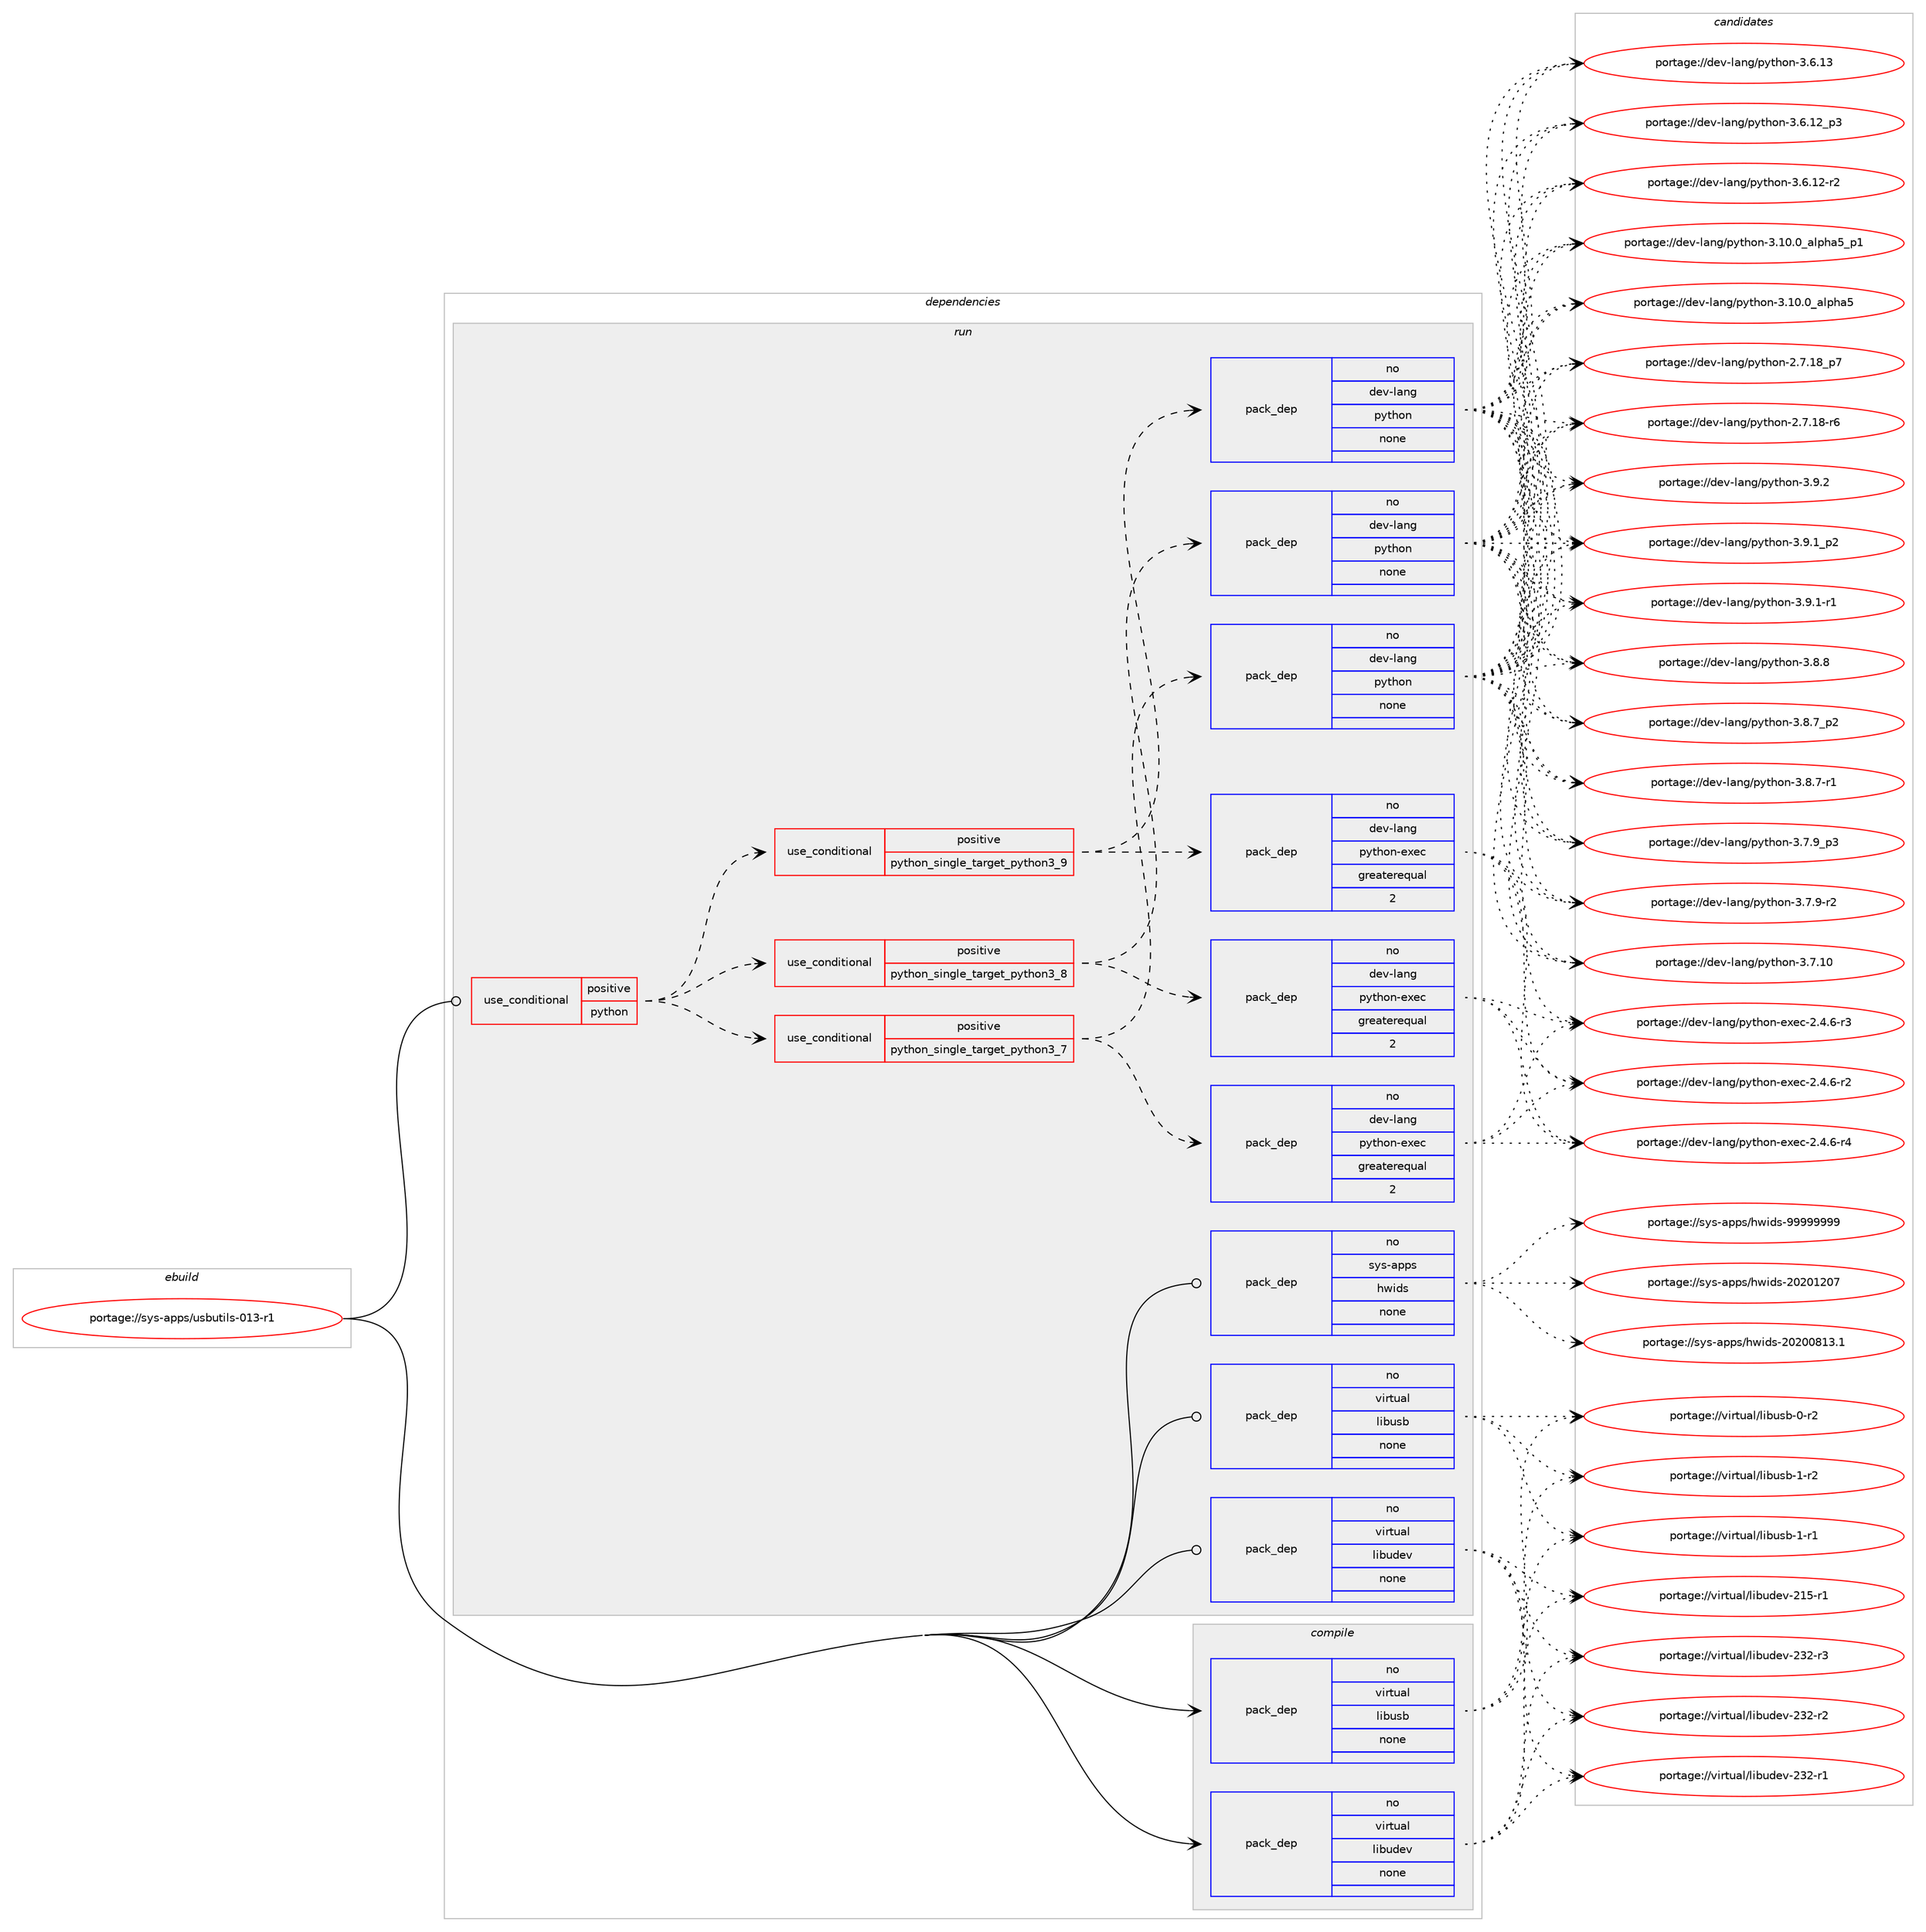 digraph prolog {

# *************
# Graph options
# *************

newrank=true;
concentrate=true;
compound=true;
graph [rankdir=LR,fontname=Helvetica,fontsize=10,ranksep=1.5];#, ranksep=2.5, nodesep=0.2];
edge  [arrowhead=vee];
node  [fontname=Helvetica,fontsize=10];

# **********
# The ebuild
# **********

subgraph cluster_leftcol {
color=gray;
rank=same;
label=<<i>ebuild</i>>;
id [label="portage://sys-apps/usbutils-013-r1", color=red, width=4, href="../sys-apps/usbutils-013-r1.svg"];
}

# ****************
# The dependencies
# ****************

subgraph cluster_midcol {
color=gray;
label=<<i>dependencies</i>>;
subgraph cluster_compile {
fillcolor="#eeeeee";
style=filled;
label=<<i>compile</i>>;
subgraph pack3900 {
dependency5041 [label=<<TABLE BORDER="0" CELLBORDER="1" CELLSPACING="0" CELLPADDING="4" WIDTH="220"><TR><TD ROWSPAN="6" CELLPADDING="30">pack_dep</TD></TR><TR><TD WIDTH="110">no</TD></TR><TR><TD>virtual</TD></TR><TR><TD>libudev</TD></TR><TR><TD>none</TD></TR><TR><TD></TD></TR></TABLE>>, shape=none, color=blue];
}
id:e -> dependency5041:w [weight=20,style="solid",arrowhead="vee"];
subgraph pack3901 {
dependency5042 [label=<<TABLE BORDER="0" CELLBORDER="1" CELLSPACING="0" CELLPADDING="4" WIDTH="220"><TR><TD ROWSPAN="6" CELLPADDING="30">pack_dep</TD></TR><TR><TD WIDTH="110">no</TD></TR><TR><TD>virtual</TD></TR><TR><TD>libusb</TD></TR><TR><TD>none</TD></TR><TR><TD></TD></TR></TABLE>>, shape=none, color=blue];
}
id:e -> dependency5042:w [weight=20,style="solid",arrowhead="vee"];
}
subgraph cluster_compileandrun {
fillcolor="#eeeeee";
style=filled;
label=<<i>compile and run</i>>;
}
subgraph cluster_run {
fillcolor="#eeeeee";
style=filled;
label=<<i>run</i>>;
subgraph cond1070 {
dependency5043 [label=<<TABLE BORDER="0" CELLBORDER="1" CELLSPACING="0" CELLPADDING="4"><TR><TD ROWSPAN="3" CELLPADDING="10">use_conditional</TD></TR><TR><TD>positive</TD></TR><TR><TD>python</TD></TR></TABLE>>, shape=none, color=red];
subgraph cond1071 {
dependency5044 [label=<<TABLE BORDER="0" CELLBORDER="1" CELLSPACING="0" CELLPADDING="4"><TR><TD ROWSPAN="3" CELLPADDING="10">use_conditional</TD></TR><TR><TD>positive</TD></TR><TR><TD>python_single_target_python3_7</TD></TR></TABLE>>, shape=none, color=red];
subgraph pack3902 {
dependency5045 [label=<<TABLE BORDER="0" CELLBORDER="1" CELLSPACING="0" CELLPADDING="4" WIDTH="220"><TR><TD ROWSPAN="6" CELLPADDING="30">pack_dep</TD></TR><TR><TD WIDTH="110">no</TD></TR><TR><TD>dev-lang</TD></TR><TR><TD>python</TD></TR><TR><TD>none</TD></TR><TR><TD></TD></TR></TABLE>>, shape=none, color=blue];
}
dependency5044:e -> dependency5045:w [weight=20,style="dashed",arrowhead="vee"];
subgraph pack3903 {
dependency5046 [label=<<TABLE BORDER="0" CELLBORDER="1" CELLSPACING="0" CELLPADDING="4" WIDTH="220"><TR><TD ROWSPAN="6" CELLPADDING="30">pack_dep</TD></TR><TR><TD WIDTH="110">no</TD></TR><TR><TD>dev-lang</TD></TR><TR><TD>python-exec</TD></TR><TR><TD>greaterequal</TD></TR><TR><TD>2</TD></TR></TABLE>>, shape=none, color=blue];
}
dependency5044:e -> dependency5046:w [weight=20,style="dashed",arrowhead="vee"];
}
dependency5043:e -> dependency5044:w [weight=20,style="dashed",arrowhead="vee"];
subgraph cond1072 {
dependency5047 [label=<<TABLE BORDER="0" CELLBORDER="1" CELLSPACING="0" CELLPADDING="4"><TR><TD ROWSPAN="3" CELLPADDING="10">use_conditional</TD></TR><TR><TD>positive</TD></TR><TR><TD>python_single_target_python3_8</TD></TR></TABLE>>, shape=none, color=red];
subgraph pack3904 {
dependency5048 [label=<<TABLE BORDER="0" CELLBORDER="1" CELLSPACING="0" CELLPADDING="4" WIDTH="220"><TR><TD ROWSPAN="6" CELLPADDING="30">pack_dep</TD></TR><TR><TD WIDTH="110">no</TD></TR><TR><TD>dev-lang</TD></TR><TR><TD>python</TD></TR><TR><TD>none</TD></TR><TR><TD></TD></TR></TABLE>>, shape=none, color=blue];
}
dependency5047:e -> dependency5048:w [weight=20,style="dashed",arrowhead="vee"];
subgraph pack3905 {
dependency5049 [label=<<TABLE BORDER="0" CELLBORDER="1" CELLSPACING="0" CELLPADDING="4" WIDTH="220"><TR><TD ROWSPAN="6" CELLPADDING="30">pack_dep</TD></TR><TR><TD WIDTH="110">no</TD></TR><TR><TD>dev-lang</TD></TR><TR><TD>python-exec</TD></TR><TR><TD>greaterequal</TD></TR><TR><TD>2</TD></TR></TABLE>>, shape=none, color=blue];
}
dependency5047:e -> dependency5049:w [weight=20,style="dashed",arrowhead="vee"];
}
dependency5043:e -> dependency5047:w [weight=20,style="dashed",arrowhead="vee"];
subgraph cond1073 {
dependency5050 [label=<<TABLE BORDER="0" CELLBORDER="1" CELLSPACING="0" CELLPADDING="4"><TR><TD ROWSPAN="3" CELLPADDING="10">use_conditional</TD></TR><TR><TD>positive</TD></TR><TR><TD>python_single_target_python3_9</TD></TR></TABLE>>, shape=none, color=red];
subgraph pack3906 {
dependency5051 [label=<<TABLE BORDER="0" CELLBORDER="1" CELLSPACING="0" CELLPADDING="4" WIDTH="220"><TR><TD ROWSPAN="6" CELLPADDING="30">pack_dep</TD></TR><TR><TD WIDTH="110">no</TD></TR><TR><TD>dev-lang</TD></TR><TR><TD>python</TD></TR><TR><TD>none</TD></TR><TR><TD></TD></TR></TABLE>>, shape=none, color=blue];
}
dependency5050:e -> dependency5051:w [weight=20,style="dashed",arrowhead="vee"];
subgraph pack3907 {
dependency5052 [label=<<TABLE BORDER="0" CELLBORDER="1" CELLSPACING="0" CELLPADDING="4" WIDTH="220"><TR><TD ROWSPAN="6" CELLPADDING="30">pack_dep</TD></TR><TR><TD WIDTH="110">no</TD></TR><TR><TD>dev-lang</TD></TR><TR><TD>python-exec</TD></TR><TR><TD>greaterequal</TD></TR><TR><TD>2</TD></TR></TABLE>>, shape=none, color=blue];
}
dependency5050:e -> dependency5052:w [weight=20,style="dashed",arrowhead="vee"];
}
dependency5043:e -> dependency5050:w [weight=20,style="dashed",arrowhead="vee"];
}
id:e -> dependency5043:w [weight=20,style="solid",arrowhead="odot"];
subgraph pack3908 {
dependency5053 [label=<<TABLE BORDER="0" CELLBORDER="1" CELLSPACING="0" CELLPADDING="4" WIDTH="220"><TR><TD ROWSPAN="6" CELLPADDING="30">pack_dep</TD></TR><TR><TD WIDTH="110">no</TD></TR><TR><TD>sys-apps</TD></TR><TR><TD>hwids</TD></TR><TR><TD>none</TD></TR><TR><TD></TD></TR></TABLE>>, shape=none, color=blue];
}
id:e -> dependency5053:w [weight=20,style="solid",arrowhead="odot"];
subgraph pack3909 {
dependency5054 [label=<<TABLE BORDER="0" CELLBORDER="1" CELLSPACING="0" CELLPADDING="4" WIDTH="220"><TR><TD ROWSPAN="6" CELLPADDING="30">pack_dep</TD></TR><TR><TD WIDTH="110">no</TD></TR><TR><TD>virtual</TD></TR><TR><TD>libudev</TD></TR><TR><TD>none</TD></TR><TR><TD></TD></TR></TABLE>>, shape=none, color=blue];
}
id:e -> dependency5054:w [weight=20,style="solid",arrowhead="odot"];
subgraph pack3910 {
dependency5055 [label=<<TABLE BORDER="0" CELLBORDER="1" CELLSPACING="0" CELLPADDING="4" WIDTH="220"><TR><TD ROWSPAN="6" CELLPADDING="30">pack_dep</TD></TR><TR><TD WIDTH="110">no</TD></TR><TR><TD>virtual</TD></TR><TR><TD>libusb</TD></TR><TR><TD>none</TD></TR><TR><TD></TD></TR></TABLE>>, shape=none, color=blue];
}
id:e -> dependency5055:w [weight=20,style="solid",arrowhead="odot"];
}
}

# **************
# The candidates
# **************

subgraph cluster_choices {
rank=same;
color=gray;
label=<<i>candidates</i>>;

subgraph choice3900 {
color=black;
nodesep=1;
choice118105114116117971084710810598117100101118455051504511451 [label="portage://virtual/libudev-232-r3", color=red, width=4,href="../virtual/libudev-232-r3.svg"];
choice118105114116117971084710810598117100101118455051504511450 [label="portage://virtual/libudev-232-r2", color=red, width=4,href="../virtual/libudev-232-r2.svg"];
choice118105114116117971084710810598117100101118455051504511449 [label="portage://virtual/libudev-232-r1", color=red, width=4,href="../virtual/libudev-232-r1.svg"];
choice118105114116117971084710810598117100101118455049534511449 [label="portage://virtual/libudev-215-r1", color=red, width=4,href="../virtual/libudev-215-r1.svg"];
dependency5041:e -> choice118105114116117971084710810598117100101118455051504511451:w [style=dotted,weight="100"];
dependency5041:e -> choice118105114116117971084710810598117100101118455051504511450:w [style=dotted,weight="100"];
dependency5041:e -> choice118105114116117971084710810598117100101118455051504511449:w [style=dotted,weight="100"];
dependency5041:e -> choice118105114116117971084710810598117100101118455049534511449:w [style=dotted,weight="100"];
}
subgraph choice3901 {
color=black;
nodesep=1;
choice1181051141161179710847108105981171159845494511450 [label="portage://virtual/libusb-1-r2", color=red, width=4,href="../virtual/libusb-1-r2.svg"];
choice1181051141161179710847108105981171159845494511449 [label="portage://virtual/libusb-1-r1", color=red, width=4,href="../virtual/libusb-1-r1.svg"];
choice1181051141161179710847108105981171159845484511450 [label="portage://virtual/libusb-0-r2", color=red, width=4,href="../virtual/libusb-0-r2.svg"];
dependency5042:e -> choice1181051141161179710847108105981171159845494511450:w [style=dotted,weight="100"];
dependency5042:e -> choice1181051141161179710847108105981171159845494511449:w [style=dotted,weight="100"];
dependency5042:e -> choice1181051141161179710847108105981171159845484511450:w [style=dotted,weight="100"];
}
subgraph choice3902 {
color=black;
nodesep=1;
choice100101118451089711010347112121116104111110455146574650 [label="portage://dev-lang/python-3.9.2", color=red, width=4,href="../dev-lang/python-3.9.2.svg"];
choice1001011184510897110103471121211161041111104551465746499511250 [label="portage://dev-lang/python-3.9.1_p2", color=red, width=4,href="../dev-lang/python-3.9.1_p2.svg"];
choice1001011184510897110103471121211161041111104551465746494511449 [label="portage://dev-lang/python-3.9.1-r1", color=red, width=4,href="../dev-lang/python-3.9.1-r1.svg"];
choice100101118451089711010347112121116104111110455146564656 [label="portage://dev-lang/python-3.8.8", color=red, width=4,href="../dev-lang/python-3.8.8.svg"];
choice1001011184510897110103471121211161041111104551465646559511250 [label="portage://dev-lang/python-3.8.7_p2", color=red, width=4,href="../dev-lang/python-3.8.7_p2.svg"];
choice1001011184510897110103471121211161041111104551465646554511449 [label="portage://dev-lang/python-3.8.7-r1", color=red, width=4,href="../dev-lang/python-3.8.7-r1.svg"];
choice1001011184510897110103471121211161041111104551465546579511251 [label="portage://dev-lang/python-3.7.9_p3", color=red, width=4,href="../dev-lang/python-3.7.9_p3.svg"];
choice1001011184510897110103471121211161041111104551465546574511450 [label="portage://dev-lang/python-3.7.9-r2", color=red, width=4,href="../dev-lang/python-3.7.9-r2.svg"];
choice10010111845108971101034711212111610411111045514655464948 [label="portage://dev-lang/python-3.7.10", color=red, width=4,href="../dev-lang/python-3.7.10.svg"];
choice10010111845108971101034711212111610411111045514654464951 [label="portage://dev-lang/python-3.6.13", color=red, width=4,href="../dev-lang/python-3.6.13.svg"];
choice100101118451089711010347112121116104111110455146544649509511251 [label="portage://dev-lang/python-3.6.12_p3", color=red, width=4,href="../dev-lang/python-3.6.12_p3.svg"];
choice100101118451089711010347112121116104111110455146544649504511450 [label="portage://dev-lang/python-3.6.12-r2", color=red, width=4,href="../dev-lang/python-3.6.12-r2.svg"];
choice10010111845108971101034711212111610411111045514649484648959710811210497539511249 [label="portage://dev-lang/python-3.10.0_alpha5_p1", color=red, width=4,href="../dev-lang/python-3.10.0_alpha5_p1.svg"];
choice1001011184510897110103471121211161041111104551464948464895971081121049753 [label="portage://dev-lang/python-3.10.0_alpha5", color=red, width=4,href="../dev-lang/python-3.10.0_alpha5.svg"];
choice100101118451089711010347112121116104111110455046554649569511255 [label="portage://dev-lang/python-2.7.18_p7", color=red, width=4,href="../dev-lang/python-2.7.18_p7.svg"];
choice100101118451089711010347112121116104111110455046554649564511454 [label="portage://dev-lang/python-2.7.18-r6", color=red, width=4,href="../dev-lang/python-2.7.18-r6.svg"];
dependency5045:e -> choice100101118451089711010347112121116104111110455146574650:w [style=dotted,weight="100"];
dependency5045:e -> choice1001011184510897110103471121211161041111104551465746499511250:w [style=dotted,weight="100"];
dependency5045:e -> choice1001011184510897110103471121211161041111104551465746494511449:w [style=dotted,weight="100"];
dependency5045:e -> choice100101118451089711010347112121116104111110455146564656:w [style=dotted,weight="100"];
dependency5045:e -> choice1001011184510897110103471121211161041111104551465646559511250:w [style=dotted,weight="100"];
dependency5045:e -> choice1001011184510897110103471121211161041111104551465646554511449:w [style=dotted,weight="100"];
dependency5045:e -> choice1001011184510897110103471121211161041111104551465546579511251:w [style=dotted,weight="100"];
dependency5045:e -> choice1001011184510897110103471121211161041111104551465546574511450:w [style=dotted,weight="100"];
dependency5045:e -> choice10010111845108971101034711212111610411111045514655464948:w [style=dotted,weight="100"];
dependency5045:e -> choice10010111845108971101034711212111610411111045514654464951:w [style=dotted,weight="100"];
dependency5045:e -> choice100101118451089711010347112121116104111110455146544649509511251:w [style=dotted,weight="100"];
dependency5045:e -> choice100101118451089711010347112121116104111110455146544649504511450:w [style=dotted,weight="100"];
dependency5045:e -> choice10010111845108971101034711212111610411111045514649484648959710811210497539511249:w [style=dotted,weight="100"];
dependency5045:e -> choice1001011184510897110103471121211161041111104551464948464895971081121049753:w [style=dotted,weight="100"];
dependency5045:e -> choice100101118451089711010347112121116104111110455046554649569511255:w [style=dotted,weight="100"];
dependency5045:e -> choice100101118451089711010347112121116104111110455046554649564511454:w [style=dotted,weight="100"];
}
subgraph choice3903 {
color=black;
nodesep=1;
choice10010111845108971101034711212111610411111045101120101994550465246544511452 [label="portage://dev-lang/python-exec-2.4.6-r4", color=red, width=4,href="../dev-lang/python-exec-2.4.6-r4.svg"];
choice10010111845108971101034711212111610411111045101120101994550465246544511451 [label="portage://dev-lang/python-exec-2.4.6-r3", color=red, width=4,href="../dev-lang/python-exec-2.4.6-r3.svg"];
choice10010111845108971101034711212111610411111045101120101994550465246544511450 [label="portage://dev-lang/python-exec-2.4.6-r2", color=red, width=4,href="../dev-lang/python-exec-2.4.6-r2.svg"];
dependency5046:e -> choice10010111845108971101034711212111610411111045101120101994550465246544511452:w [style=dotted,weight="100"];
dependency5046:e -> choice10010111845108971101034711212111610411111045101120101994550465246544511451:w [style=dotted,weight="100"];
dependency5046:e -> choice10010111845108971101034711212111610411111045101120101994550465246544511450:w [style=dotted,weight="100"];
}
subgraph choice3904 {
color=black;
nodesep=1;
choice100101118451089711010347112121116104111110455146574650 [label="portage://dev-lang/python-3.9.2", color=red, width=4,href="../dev-lang/python-3.9.2.svg"];
choice1001011184510897110103471121211161041111104551465746499511250 [label="portage://dev-lang/python-3.9.1_p2", color=red, width=4,href="../dev-lang/python-3.9.1_p2.svg"];
choice1001011184510897110103471121211161041111104551465746494511449 [label="portage://dev-lang/python-3.9.1-r1", color=red, width=4,href="../dev-lang/python-3.9.1-r1.svg"];
choice100101118451089711010347112121116104111110455146564656 [label="portage://dev-lang/python-3.8.8", color=red, width=4,href="../dev-lang/python-3.8.8.svg"];
choice1001011184510897110103471121211161041111104551465646559511250 [label="portage://dev-lang/python-3.8.7_p2", color=red, width=4,href="../dev-lang/python-3.8.7_p2.svg"];
choice1001011184510897110103471121211161041111104551465646554511449 [label="portage://dev-lang/python-3.8.7-r1", color=red, width=4,href="../dev-lang/python-3.8.7-r1.svg"];
choice1001011184510897110103471121211161041111104551465546579511251 [label="portage://dev-lang/python-3.7.9_p3", color=red, width=4,href="../dev-lang/python-3.7.9_p3.svg"];
choice1001011184510897110103471121211161041111104551465546574511450 [label="portage://dev-lang/python-3.7.9-r2", color=red, width=4,href="../dev-lang/python-3.7.9-r2.svg"];
choice10010111845108971101034711212111610411111045514655464948 [label="portage://dev-lang/python-3.7.10", color=red, width=4,href="../dev-lang/python-3.7.10.svg"];
choice10010111845108971101034711212111610411111045514654464951 [label="portage://dev-lang/python-3.6.13", color=red, width=4,href="../dev-lang/python-3.6.13.svg"];
choice100101118451089711010347112121116104111110455146544649509511251 [label="portage://dev-lang/python-3.6.12_p3", color=red, width=4,href="../dev-lang/python-3.6.12_p3.svg"];
choice100101118451089711010347112121116104111110455146544649504511450 [label="portage://dev-lang/python-3.6.12-r2", color=red, width=4,href="../dev-lang/python-3.6.12-r2.svg"];
choice10010111845108971101034711212111610411111045514649484648959710811210497539511249 [label="portage://dev-lang/python-3.10.0_alpha5_p1", color=red, width=4,href="../dev-lang/python-3.10.0_alpha5_p1.svg"];
choice1001011184510897110103471121211161041111104551464948464895971081121049753 [label="portage://dev-lang/python-3.10.0_alpha5", color=red, width=4,href="../dev-lang/python-3.10.0_alpha5.svg"];
choice100101118451089711010347112121116104111110455046554649569511255 [label="portage://dev-lang/python-2.7.18_p7", color=red, width=4,href="../dev-lang/python-2.7.18_p7.svg"];
choice100101118451089711010347112121116104111110455046554649564511454 [label="portage://dev-lang/python-2.7.18-r6", color=red, width=4,href="../dev-lang/python-2.7.18-r6.svg"];
dependency5048:e -> choice100101118451089711010347112121116104111110455146574650:w [style=dotted,weight="100"];
dependency5048:e -> choice1001011184510897110103471121211161041111104551465746499511250:w [style=dotted,weight="100"];
dependency5048:e -> choice1001011184510897110103471121211161041111104551465746494511449:w [style=dotted,weight="100"];
dependency5048:e -> choice100101118451089711010347112121116104111110455146564656:w [style=dotted,weight="100"];
dependency5048:e -> choice1001011184510897110103471121211161041111104551465646559511250:w [style=dotted,weight="100"];
dependency5048:e -> choice1001011184510897110103471121211161041111104551465646554511449:w [style=dotted,weight="100"];
dependency5048:e -> choice1001011184510897110103471121211161041111104551465546579511251:w [style=dotted,weight="100"];
dependency5048:e -> choice1001011184510897110103471121211161041111104551465546574511450:w [style=dotted,weight="100"];
dependency5048:e -> choice10010111845108971101034711212111610411111045514655464948:w [style=dotted,weight="100"];
dependency5048:e -> choice10010111845108971101034711212111610411111045514654464951:w [style=dotted,weight="100"];
dependency5048:e -> choice100101118451089711010347112121116104111110455146544649509511251:w [style=dotted,weight="100"];
dependency5048:e -> choice100101118451089711010347112121116104111110455146544649504511450:w [style=dotted,weight="100"];
dependency5048:e -> choice10010111845108971101034711212111610411111045514649484648959710811210497539511249:w [style=dotted,weight="100"];
dependency5048:e -> choice1001011184510897110103471121211161041111104551464948464895971081121049753:w [style=dotted,weight="100"];
dependency5048:e -> choice100101118451089711010347112121116104111110455046554649569511255:w [style=dotted,weight="100"];
dependency5048:e -> choice100101118451089711010347112121116104111110455046554649564511454:w [style=dotted,weight="100"];
}
subgraph choice3905 {
color=black;
nodesep=1;
choice10010111845108971101034711212111610411111045101120101994550465246544511452 [label="portage://dev-lang/python-exec-2.4.6-r4", color=red, width=4,href="../dev-lang/python-exec-2.4.6-r4.svg"];
choice10010111845108971101034711212111610411111045101120101994550465246544511451 [label="portage://dev-lang/python-exec-2.4.6-r3", color=red, width=4,href="../dev-lang/python-exec-2.4.6-r3.svg"];
choice10010111845108971101034711212111610411111045101120101994550465246544511450 [label="portage://dev-lang/python-exec-2.4.6-r2", color=red, width=4,href="../dev-lang/python-exec-2.4.6-r2.svg"];
dependency5049:e -> choice10010111845108971101034711212111610411111045101120101994550465246544511452:w [style=dotted,weight="100"];
dependency5049:e -> choice10010111845108971101034711212111610411111045101120101994550465246544511451:w [style=dotted,weight="100"];
dependency5049:e -> choice10010111845108971101034711212111610411111045101120101994550465246544511450:w [style=dotted,weight="100"];
}
subgraph choice3906 {
color=black;
nodesep=1;
choice100101118451089711010347112121116104111110455146574650 [label="portage://dev-lang/python-3.9.2", color=red, width=4,href="../dev-lang/python-3.9.2.svg"];
choice1001011184510897110103471121211161041111104551465746499511250 [label="portage://dev-lang/python-3.9.1_p2", color=red, width=4,href="../dev-lang/python-3.9.1_p2.svg"];
choice1001011184510897110103471121211161041111104551465746494511449 [label="portage://dev-lang/python-3.9.1-r1", color=red, width=4,href="../dev-lang/python-3.9.1-r1.svg"];
choice100101118451089711010347112121116104111110455146564656 [label="portage://dev-lang/python-3.8.8", color=red, width=4,href="../dev-lang/python-3.8.8.svg"];
choice1001011184510897110103471121211161041111104551465646559511250 [label="portage://dev-lang/python-3.8.7_p2", color=red, width=4,href="../dev-lang/python-3.8.7_p2.svg"];
choice1001011184510897110103471121211161041111104551465646554511449 [label="portage://dev-lang/python-3.8.7-r1", color=red, width=4,href="../dev-lang/python-3.8.7-r1.svg"];
choice1001011184510897110103471121211161041111104551465546579511251 [label="portage://dev-lang/python-3.7.9_p3", color=red, width=4,href="../dev-lang/python-3.7.9_p3.svg"];
choice1001011184510897110103471121211161041111104551465546574511450 [label="portage://dev-lang/python-3.7.9-r2", color=red, width=4,href="../dev-lang/python-3.7.9-r2.svg"];
choice10010111845108971101034711212111610411111045514655464948 [label="portage://dev-lang/python-3.7.10", color=red, width=4,href="../dev-lang/python-3.7.10.svg"];
choice10010111845108971101034711212111610411111045514654464951 [label="portage://dev-lang/python-3.6.13", color=red, width=4,href="../dev-lang/python-3.6.13.svg"];
choice100101118451089711010347112121116104111110455146544649509511251 [label="portage://dev-lang/python-3.6.12_p3", color=red, width=4,href="../dev-lang/python-3.6.12_p3.svg"];
choice100101118451089711010347112121116104111110455146544649504511450 [label="portage://dev-lang/python-3.6.12-r2", color=red, width=4,href="../dev-lang/python-3.6.12-r2.svg"];
choice10010111845108971101034711212111610411111045514649484648959710811210497539511249 [label="portage://dev-lang/python-3.10.0_alpha5_p1", color=red, width=4,href="../dev-lang/python-3.10.0_alpha5_p1.svg"];
choice1001011184510897110103471121211161041111104551464948464895971081121049753 [label="portage://dev-lang/python-3.10.0_alpha5", color=red, width=4,href="../dev-lang/python-3.10.0_alpha5.svg"];
choice100101118451089711010347112121116104111110455046554649569511255 [label="portage://dev-lang/python-2.7.18_p7", color=red, width=4,href="../dev-lang/python-2.7.18_p7.svg"];
choice100101118451089711010347112121116104111110455046554649564511454 [label="portage://dev-lang/python-2.7.18-r6", color=red, width=4,href="../dev-lang/python-2.7.18-r6.svg"];
dependency5051:e -> choice100101118451089711010347112121116104111110455146574650:w [style=dotted,weight="100"];
dependency5051:e -> choice1001011184510897110103471121211161041111104551465746499511250:w [style=dotted,weight="100"];
dependency5051:e -> choice1001011184510897110103471121211161041111104551465746494511449:w [style=dotted,weight="100"];
dependency5051:e -> choice100101118451089711010347112121116104111110455146564656:w [style=dotted,weight="100"];
dependency5051:e -> choice1001011184510897110103471121211161041111104551465646559511250:w [style=dotted,weight="100"];
dependency5051:e -> choice1001011184510897110103471121211161041111104551465646554511449:w [style=dotted,weight="100"];
dependency5051:e -> choice1001011184510897110103471121211161041111104551465546579511251:w [style=dotted,weight="100"];
dependency5051:e -> choice1001011184510897110103471121211161041111104551465546574511450:w [style=dotted,weight="100"];
dependency5051:e -> choice10010111845108971101034711212111610411111045514655464948:w [style=dotted,weight="100"];
dependency5051:e -> choice10010111845108971101034711212111610411111045514654464951:w [style=dotted,weight="100"];
dependency5051:e -> choice100101118451089711010347112121116104111110455146544649509511251:w [style=dotted,weight="100"];
dependency5051:e -> choice100101118451089711010347112121116104111110455146544649504511450:w [style=dotted,weight="100"];
dependency5051:e -> choice10010111845108971101034711212111610411111045514649484648959710811210497539511249:w [style=dotted,weight="100"];
dependency5051:e -> choice1001011184510897110103471121211161041111104551464948464895971081121049753:w [style=dotted,weight="100"];
dependency5051:e -> choice100101118451089711010347112121116104111110455046554649569511255:w [style=dotted,weight="100"];
dependency5051:e -> choice100101118451089711010347112121116104111110455046554649564511454:w [style=dotted,weight="100"];
}
subgraph choice3907 {
color=black;
nodesep=1;
choice10010111845108971101034711212111610411111045101120101994550465246544511452 [label="portage://dev-lang/python-exec-2.4.6-r4", color=red, width=4,href="../dev-lang/python-exec-2.4.6-r4.svg"];
choice10010111845108971101034711212111610411111045101120101994550465246544511451 [label="portage://dev-lang/python-exec-2.4.6-r3", color=red, width=4,href="../dev-lang/python-exec-2.4.6-r3.svg"];
choice10010111845108971101034711212111610411111045101120101994550465246544511450 [label="portage://dev-lang/python-exec-2.4.6-r2", color=red, width=4,href="../dev-lang/python-exec-2.4.6-r2.svg"];
dependency5052:e -> choice10010111845108971101034711212111610411111045101120101994550465246544511452:w [style=dotted,weight="100"];
dependency5052:e -> choice10010111845108971101034711212111610411111045101120101994550465246544511451:w [style=dotted,weight="100"];
dependency5052:e -> choice10010111845108971101034711212111610411111045101120101994550465246544511450:w [style=dotted,weight="100"];
}
subgraph choice3908 {
color=black;
nodesep=1;
choice115121115459711211211547104119105100115455757575757575757 [label="portage://sys-apps/hwids-99999999", color=red, width=4,href="../sys-apps/hwids-99999999.svg"];
choice115121115459711211211547104119105100115455048504849504855 [label="portage://sys-apps/hwids-20201207", color=red, width=4,href="../sys-apps/hwids-20201207.svg"];
choice1151211154597112112115471041191051001154550485048485649514649 [label="portage://sys-apps/hwids-20200813.1", color=red, width=4,href="../sys-apps/hwids-20200813.1.svg"];
dependency5053:e -> choice115121115459711211211547104119105100115455757575757575757:w [style=dotted,weight="100"];
dependency5053:e -> choice115121115459711211211547104119105100115455048504849504855:w [style=dotted,weight="100"];
dependency5053:e -> choice1151211154597112112115471041191051001154550485048485649514649:w [style=dotted,weight="100"];
}
subgraph choice3909 {
color=black;
nodesep=1;
choice118105114116117971084710810598117100101118455051504511451 [label="portage://virtual/libudev-232-r3", color=red, width=4,href="../virtual/libudev-232-r3.svg"];
choice118105114116117971084710810598117100101118455051504511450 [label="portage://virtual/libudev-232-r2", color=red, width=4,href="../virtual/libudev-232-r2.svg"];
choice118105114116117971084710810598117100101118455051504511449 [label="portage://virtual/libudev-232-r1", color=red, width=4,href="../virtual/libudev-232-r1.svg"];
choice118105114116117971084710810598117100101118455049534511449 [label="portage://virtual/libudev-215-r1", color=red, width=4,href="../virtual/libudev-215-r1.svg"];
dependency5054:e -> choice118105114116117971084710810598117100101118455051504511451:w [style=dotted,weight="100"];
dependency5054:e -> choice118105114116117971084710810598117100101118455051504511450:w [style=dotted,weight="100"];
dependency5054:e -> choice118105114116117971084710810598117100101118455051504511449:w [style=dotted,weight="100"];
dependency5054:e -> choice118105114116117971084710810598117100101118455049534511449:w [style=dotted,weight="100"];
}
subgraph choice3910 {
color=black;
nodesep=1;
choice1181051141161179710847108105981171159845494511450 [label="portage://virtual/libusb-1-r2", color=red, width=4,href="../virtual/libusb-1-r2.svg"];
choice1181051141161179710847108105981171159845494511449 [label="portage://virtual/libusb-1-r1", color=red, width=4,href="../virtual/libusb-1-r1.svg"];
choice1181051141161179710847108105981171159845484511450 [label="portage://virtual/libusb-0-r2", color=red, width=4,href="../virtual/libusb-0-r2.svg"];
dependency5055:e -> choice1181051141161179710847108105981171159845494511450:w [style=dotted,weight="100"];
dependency5055:e -> choice1181051141161179710847108105981171159845494511449:w [style=dotted,weight="100"];
dependency5055:e -> choice1181051141161179710847108105981171159845484511450:w [style=dotted,weight="100"];
}
}

}
